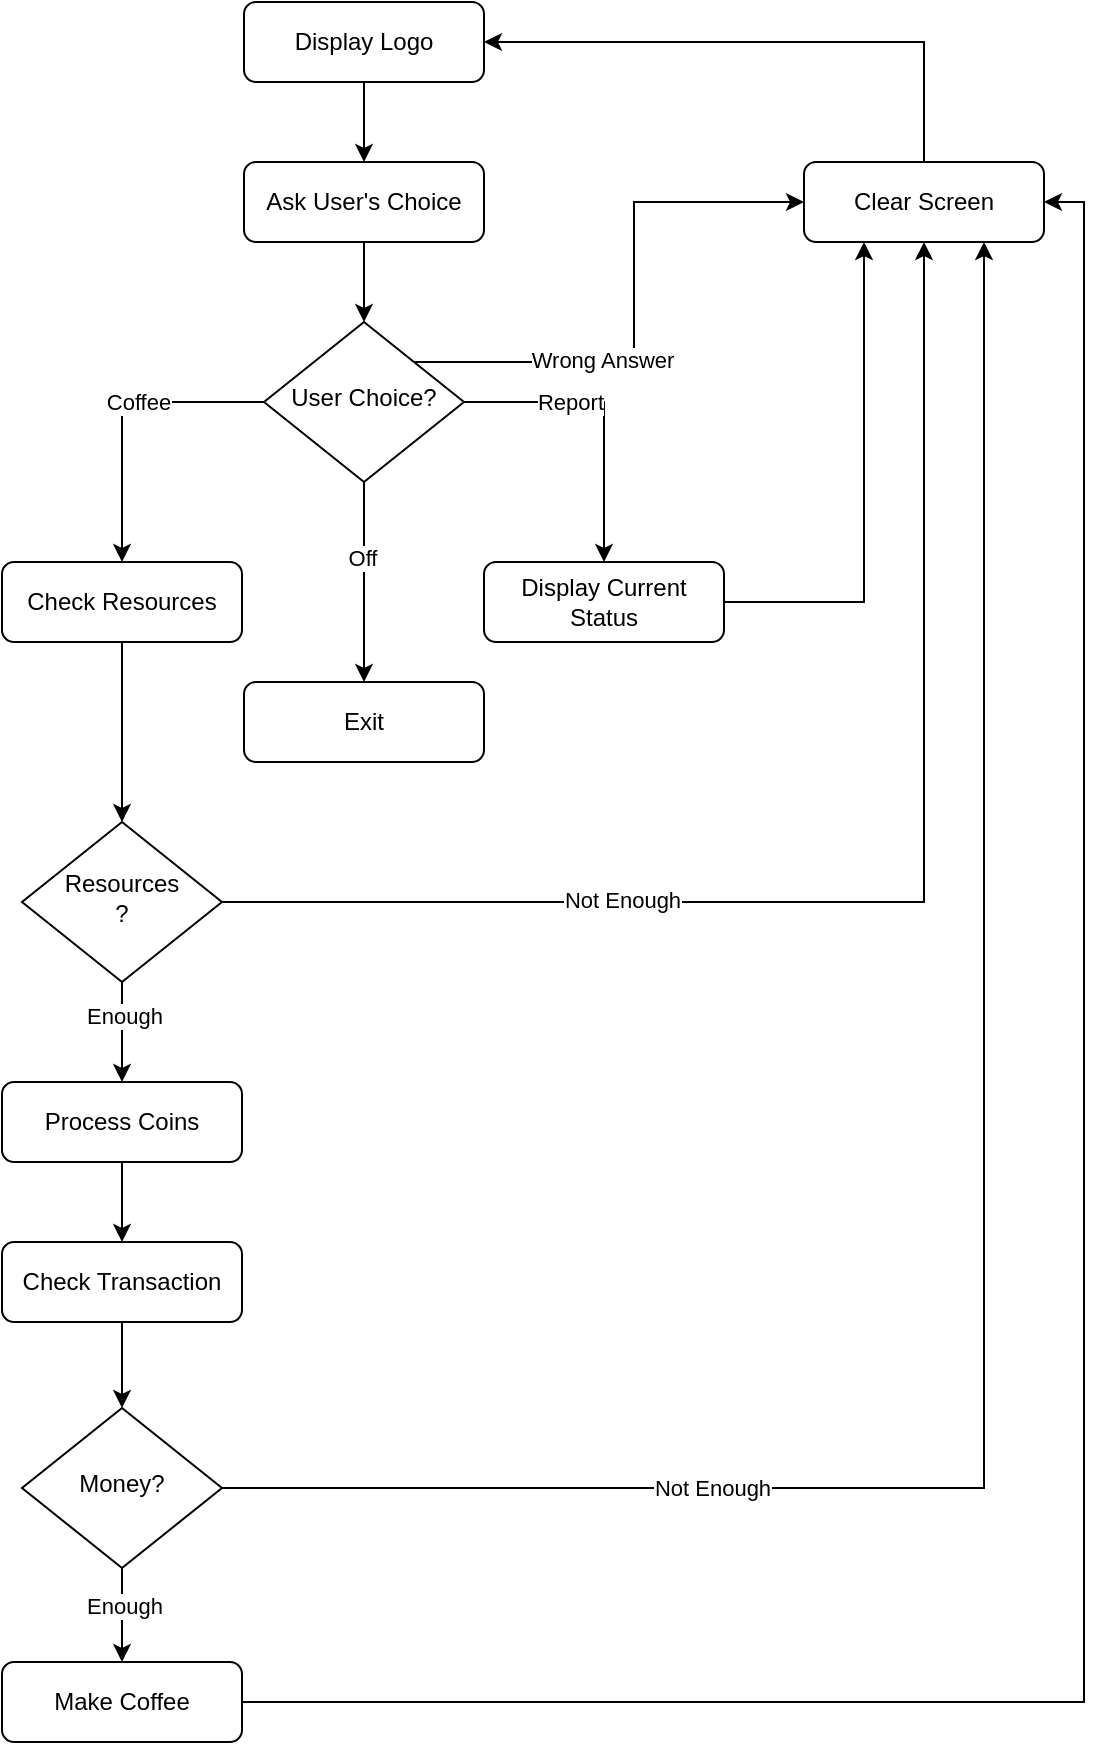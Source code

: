 <mxfile version="22.1.11" type="device">
  <diagram id="C5RBs43oDa-KdzZeNtuy" name="Page-1">
    <mxGraphModel dx="875" dy="468" grid="1" gridSize="10" guides="1" tooltips="1" connect="1" arrows="1" fold="1" page="1" pageScale="1" pageWidth="827" pageHeight="1169" math="0" shadow="0">
      <root>
        <mxCell id="WIyWlLk6GJQsqaUBKTNV-0" />
        <mxCell id="WIyWlLk6GJQsqaUBKTNV-1" parent="WIyWlLk6GJQsqaUBKTNV-0" />
        <mxCell id="U7X_tH3Br_rgmOlKg-CG-17" style="edgeStyle=orthogonalEdgeStyle;rounded=0;orthogonalLoop=1;jettySize=auto;html=1;exitX=0.5;exitY=1;exitDx=0;exitDy=0;" edge="1" parent="WIyWlLk6GJQsqaUBKTNV-1" source="WIyWlLk6GJQsqaUBKTNV-3" target="WIyWlLk6GJQsqaUBKTNV-7">
          <mxGeometry relative="1" as="geometry" />
        </mxCell>
        <mxCell id="WIyWlLk6GJQsqaUBKTNV-3" value="Display Logo" style="rounded=1;whiteSpace=wrap;html=1;fontSize=12;glass=0;strokeWidth=1;shadow=0;" parent="WIyWlLk6GJQsqaUBKTNV-1" vertex="1">
          <mxGeometry x="161" y="80" width="120" height="40" as="geometry" />
        </mxCell>
        <mxCell id="U7X_tH3Br_rgmOlKg-CG-18" style="edgeStyle=orthogonalEdgeStyle;rounded=0;orthogonalLoop=1;jettySize=auto;html=1;exitX=0.5;exitY=1;exitDx=0;exitDy=0;entryX=0.5;entryY=0;entryDx=0;entryDy=0;" edge="1" parent="WIyWlLk6GJQsqaUBKTNV-1" source="WIyWlLk6GJQsqaUBKTNV-7" target="WIyWlLk6GJQsqaUBKTNV-10">
          <mxGeometry relative="1" as="geometry" />
        </mxCell>
        <mxCell id="WIyWlLk6GJQsqaUBKTNV-7" value="Ask User&#39;s Choice" style="rounded=1;whiteSpace=wrap;html=1;fontSize=12;glass=0;strokeWidth=1;shadow=0;" parent="WIyWlLk6GJQsqaUBKTNV-1" vertex="1">
          <mxGeometry x="161" y="160" width="120" height="40" as="geometry" />
        </mxCell>
        <mxCell id="U7X_tH3Br_rgmOlKg-CG-3" style="edgeStyle=orthogonalEdgeStyle;rounded=0;orthogonalLoop=1;jettySize=auto;html=1;exitX=1;exitY=0.5;exitDx=0;exitDy=0;entryX=0.5;entryY=0;entryDx=0;entryDy=0;" edge="1" parent="WIyWlLk6GJQsqaUBKTNV-1" source="WIyWlLk6GJQsqaUBKTNV-10" target="WIyWlLk6GJQsqaUBKTNV-12">
          <mxGeometry relative="1" as="geometry" />
        </mxCell>
        <mxCell id="U7X_tH3Br_rgmOlKg-CG-7" value="Report" style="edgeLabel;html=1;align=center;verticalAlign=middle;resizable=0;points=[];" vertex="1" connectable="0" parent="U7X_tH3Br_rgmOlKg-CG-3">
          <mxGeometry x="-0.296" relative="1" as="geometry">
            <mxPoint as="offset" />
          </mxGeometry>
        </mxCell>
        <mxCell id="U7X_tH3Br_rgmOlKg-CG-5" style="edgeStyle=orthogonalEdgeStyle;rounded=0;orthogonalLoop=1;jettySize=auto;html=1;exitX=0.5;exitY=1;exitDx=0;exitDy=0;entryX=0.5;entryY=0;entryDx=0;entryDy=0;" edge="1" parent="WIyWlLk6GJQsqaUBKTNV-1" source="WIyWlLk6GJQsqaUBKTNV-10" target="U7X_tH3Br_rgmOlKg-CG-4">
          <mxGeometry relative="1" as="geometry" />
        </mxCell>
        <mxCell id="U7X_tH3Br_rgmOlKg-CG-6" value="Off" style="edgeLabel;html=1;align=center;verticalAlign=middle;resizable=0;points=[];" vertex="1" connectable="0" parent="U7X_tH3Br_rgmOlKg-CG-5">
          <mxGeometry x="-0.244" y="-1" relative="1" as="geometry">
            <mxPoint as="offset" />
          </mxGeometry>
        </mxCell>
        <mxCell id="U7X_tH3Br_rgmOlKg-CG-8" style="edgeStyle=orthogonalEdgeStyle;rounded=0;orthogonalLoop=1;jettySize=auto;html=1;exitX=0;exitY=0.5;exitDx=0;exitDy=0;entryX=0.5;entryY=0;entryDx=0;entryDy=0;" edge="1" parent="WIyWlLk6GJQsqaUBKTNV-1" source="WIyWlLk6GJQsqaUBKTNV-10" target="WIyWlLk6GJQsqaUBKTNV-11">
          <mxGeometry relative="1" as="geometry" />
        </mxCell>
        <mxCell id="U7X_tH3Br_rgmOlKg-CG-9" value="Coffee" style="edgeLabel;html=1;align=center;verticalAlign=middle;resizable=0;points=[];" vertex="1" connectable="0" parent="U7X_tH3Br_rgmOlKg-CG-8">
          <mxGeometry x="-0.157" relative="1" as="geometry">
            <mxPoint as="offset" />
          </mxGeometry>
        </mxCell>
        <mxCell id="U7X_tH3Br_rgmOlKg-CG-51" style="edgeStyle=orthogonalEdgeStyle;rounded=0;orthogonalLoop=1;jettySize=auto;html=1;exitX=1;exitY=0;exitDx=0;exitDy=0;entryX=0;entryY=0.5;entryDx=0;entryDy=0;" edge="1" parent="WIyWlLk6GJQsqaUBKTNV-1" source="WIyWlLk6GJQsqaUBKTNV-10" target="U7X_tH3Br_rgmOlKg-CG-14">
          <mxGeometry relative="1" as="geometry" />
        </mxCell>
        <mxCell id="U7X_tH3Br_rgmOlKg-CG-52" value="Wrong Answer" style="edgeLabel;html=1;align=center;verticalAlign=middle;resizable=0;points=[];" vertex="1" connectable="0" parent="U7X_tH3Br_rgmOlKg-CG-51">
          <mxGeometry x="-0.318" y="1" relative="1" as="geometry">
            <mxPoint as="offset" />
          </mxGeometry>
        </mxCell>
        <mxCell id="WIyWlLk6GJQsqaUBKTNV-10" value="User Choice?" style="rhombus;whiteSpace=wrap;html=1;shadow=0;fontFamily=Helvetica;fontSize=12;align=center;strokeWidth=1;spacing=6;spacingTop=-4;" parent="WIyWlLk6GJQsqaUBKTNV-1" vertex="1">
          <mxGeometry x="171" y="240" width="100" height="80" as="geometry" />
        </mxCell>
        <mxCell id="U7X_tH3Br_rgmOlKg-CG-22" style="edgeStyle=orthogonalEdgeStyle;rounded=0;orthogonalLoop=1;jettySize=auto;html=1;exitX=0.5;exitY=1;exitDx=0;exitDy=0;entryX=0.5;entryY=0;entryDx=0;entryDy=0;" edge="1" parent="WIyWlLk6GJQsqaUBKTNV-1" source="WIyWlLk6GJQsqaUBKTNV-11" target="U7X_tH3Br_rgmOlKg-CG-19">
          <mxGeometry relative="1" as="geometry" />
        </mxCell>
        <mxCell id="WIyWlLk6GJQsqaUBKTNV-11" value="Check Resources" style="rounded=1;whiteSpace=wrap;html=1;fontSize=12;glass=0;strokeWidth=1;shadow=0;" parent="WIyWlLk6GJQsqaUBKTNV-1" vertex="1">
          <mxGeometry x="40" y="360" width="120" height="40" as="geometry" />
        </mxCell>
        <mxCell id="U7X_tH3Br_rgmOlKg-CG-42" style="edgeStyle=orthogonalEdgeStyle;rounded=0;orthogonalLoop=1;jettySize=auto;html=1;exitX=1;exitY=0.5;exitDx=0;exitDy=0;entryX=0.25;entryY=1;entryDx=0;entryDy=0;" edge="1" parent="WIyWlLk6GJQsqaUBKTNV-1" source="WIyWlLk6GJQsqaUBKTNV-12" target="U7X_tH3Br_rgmOlKg-CG-14">
          <mxGeometry relative="1" as="geometry" />
        </mxCell>
        <mxCell id="WIyWlLk6GJQsqaUBKTNV-12" value="Display Current Status" style="rounded=1;whiteSpace=wrap;html=1;fontSize=12;glass=0;strokeWidth=1;shadow=0;" parent="WIyWlLk6GJQsqaUBKTNV-1" vertex="1">
          <mxGeometry x="281" y="360" width="120" height="40" as="geometry" />
        </mxCell>
        <mxCell id="U7X_tH3Br_rgmOlKg-CG-4" value="Exit" style="rounded=1;whiteSpace=wrap;html=1;fontSize=12;glass=0;strokeWidth=1;shadow=0;" vertex="1" parent="WIyWlLk6GJQsqaUBKTNV-1">
          <mxGeometry x="161" y="420" width="120" height="40" as="geometry" />
        </mxCell>
        <mxCell id="U7X_tH3Br_rgmOlKg-CG-16" style="edgeStyle=orthogonalEdgeStyle;rounded=0;orthogonalLoop=1;jettySize=auto;html=1;exitX=0.5;exitY=0;exitDx=0;exitDy=0;entryX=1;entryY=0.5;entryDx=0;entryDy=0;" edge="1" parent="WIyWlLk6GJQsqaUBKTNV-1" source="U7X_tH3Br_rgmOlKg-CG-14" target="WIyWlLk6GJQsqaUBKTNV-3">
          <mxGeometry relative="1" as="geometry" />
        </mxCell>
        <mxCell id="U7X_tH3Br_rgmOlKg-CG-14" value="Clear Screen" style="rounded=1;whiteSpace=wrap;html=1;fontSize=12;glass=0;strokeWidth=1;shadow=0;" vertex="1" parent="WIyWlLk6GJQsqaUBKTNV-1">
          <mxGeometry x="441" y="160" width="120" height="40" as="geometry" />
        </mxCell>
        <mxCell id="U7X_tH3Br_rgmOlKg-CG-25" style="edgeStyle=orthogonalEdgeStyle;rounded=0;orthogonalLoop=1;jettySize=auto;html=1;exitX=0.5;exitY=1;exitDx=0;exitDy=0;entryX=0.5;entryY=0;entryDx=0;entryDy=0;" edge="1" parent="WIyWlLk6GJQsqaUBKTNV-1" source="U7X_tH3Br_rgmOlKg-CG-19" target="U7X_tH3Br_rgmOlKg-CG-24">
          <mxGeometry relative="1" as="geometry" />
        </mxCell>
        <mxCell id="U7X_tH3Br_rgmOlKg-CG-34" value="Enough" style="edgeLabel;html=1;align=center;verticalAlign=middle;resizable=0;points=[];" vertex="1" connectable="0" parent="U7X_tH3Br_rgmOlKg-CG-25">
          <mxGeometry x="-0.311" y="1" relative="1" as="geometry">
            <mxPoint as="offset" />
          </mxGeometry>
        </mxCell>
        <mxCell id="U7X_tH3Br_rgmOlKg-CG-43" style="edgeStyle=orthogonalEdgeStyle;rounded=0;orthogonalLoop=1;jettySize=auto;html=1;exitX=1;exitY=0.5;exitDx=0;exitDy=0;entryX=0.5;entryY=1;entryDx=0;entryDy=0;" edge="1" parent="WIyWlLk6GJQsqaUBKTNV-1" source="U7X_tH3Br_rgmOlKg-CG-19" target="U7X_tH3Br_rgmOlKg-CG-14">
          <mxGeometry relative="1" as="geometry" />
        </mxCell>
        <mxCell id="U7X_tH3Br_rgmOlKg-CG-45" value="Not Enough" style="edgeLabel;html=1;align=center;verticalAlign=middle;resizable=0;points=[];" vertex="1" connectable="0" parent="U7X_tH3Br_rgmOlKg-CG-43">
          <mxGeometry x="-0.412" y="1" relative="1" as="geometry">
            <mxPoint as="offset" />
          </mxGeometry>
        </mxCell>
        <mxCell id="U7X_tH3Br_rgmOlKg-CG-19" value="Resources&lt;br&gt;?" style="rhombus;whiteSpace=wrap;html=1;shadow=0;fontFamily=Helvetica;fontSize=12;align=center;strokeWidth=1;spacing=6;spacingTop=-4;" vertex="1" parent="WIyWlLk6GJQsqaUBKTNV-1">
          <mxGeometry x="50" y="490" width="100" height="80" as="geometry" />
        </mxCell>
        <mxCell id="U7X_tH3Br_rgmOlKg-CG-29" style="edgeStyle=orthogonalEdgeStyle;rounded=0;orthogonalLoop=1;jettySize=auto;html=1;exitX=0.5;exitY=1;exitDx=0;exitDy=0;entryX=0.5;entryY=0;entryDx=0;entryDy=0;" edge="1" parent="WIyWlLk6GJQsqaUBKTNV-1" source="U7X_tH3Br_rgmOlKg-CG-24" target="U7X_tH3Br_rgmOlKg-CG-26">
          <mxGeometry relative="1" as="geometry" />
        </mxCell>
        <mxCell id="U7X_tH3Br_rgmOlKg-CG-24" value="Process Coins" style="rounded=1;whiteSpace=wrap;html=1;fontSize=12;glass=0;strokeWidth=1;shadow=0;" vertex="1" parent="WIyWlLk6GJQsqaUBKTNV-1">
          <mxGeometry x="40" y="620" width="120" height="40" as="geometry" />
        </mxCell>
        <mxCell id="U7X_tH3Br_rgmOlKg-CG-35" style="edgeStyle=orthogonalEdgeStyle;rounded=0;orthogonalLoop=1;jettySize=auto;html=1;exitX=0.5;exitY=1;exitDx=0;exitDy=0;entryX=0.5;entryY=0;entryDx=0;entryDy=0;" edge="1" parent="WIyWlLk6GJQsqaUBKTNV-1" source="U7X_tH3Br_rgmOlKg-CG-26" target="U7X_tH3Br_rgmOlKg-CG-30">
          <mxGeometry relative="1" as="geometry" />
        </mxCell>
        <mxCell id="U7X_tH3Br_rgmOlKg-CG-26" value="Check Transaction" style="rounded=1;whiteSpace=wrap;html=1;fontSize=12;glass=0;strokeWidth=1;shadow=0;" vertex="1" parent="WIyWlLk6GJQsqaUBKTNV-1">
          <mxGeometry x="40" y="700" width="120" height="40" as="geometry" />
        </mxCell>
        <mxCell id="U7X_tH3Br_rgmOlKg-CG-41" style="edgeStyle=orthogonalEdgeStyle;rounded=0;orthogonalLoop=1;jettySize=auto;html=1;exitX=0.5;exitY=1;exitDx=0;exitDy=0;entryX=0.5;entryY=0;entryDx=0;entryDy=0;" edge="1" parent="WIyWlLk6GJQsqaUBKTNV-1" source="U7X_tH3Br_rgmOlKg-CG-30" target="U7X_tH3Br_rgmOlKg-CG-40">
          <mxGeometry relative="1" as="geometry" />
        </mxCell>
        <mxCell id="U7X_tH3Br_rgmOlKg-CG-50" value="Enough" style="edgeLabel;html=1;align=center;verticalAlign=middle;resizable=0;points=[];" vertex="1" connectable="0" parent="U7X_tH3Br_rgmOlKg-CG-41">
          <mxGeometry x="-0.206" y="1" relative="1" as="geometry">
            <mxPoint as="offset" />
          </mxGeometry>
        </mxCell>
        <mxCell id="U7X_tH3Br_rgmOlKg-CG-47" style="edgeStyle=orthogonalEdgeStyle;rounded=0;orthogonalLoop=1;jettySize=auto;html=1;exitX=1;exitY=0.5;exitDx=0;exitDy=0;entryX=0.75;entryY=1;entryDx=0;entryDy=0;" edge="1" parent="WIyWlLk6GJQsqaUBKTNV-1" source="U7X_tH3Br_rgmOlKg-CG-30" target="U7X_tH3Br_rgmOlKg-CG-14">
          <mxGeometry relative="1" as="geometry" />
        </mxCell>
        <mxCell id="U7X_tH3Br_rgmOlKg-CG-48" value="Not Enough" style="edgeLabel;html=1;align=center;verticalAlign=middle;resizable=0;points=[];" vertex="1" connectable="0" parent="U7X_tH3Br_rgmOlKg-CG-47">
          <mxGeometry x="-0.51" relative="1" as="geometry">
            <mxPoint x="-1" as="offset" />
          </mxGeometry>
        </mxCell>
        <mxCell id="U7X_tH3Br_rgmOlKg-CG-30" value="Money?" style="rhombus;whiteSpace=wrap;html=1;shadow=0;fontFamily=Helvetica;fontSize=12;align=center;strokeWidth=1;spacing=6;spacingTop=-4;" vertex="1" parent="WIyWlLk6GJQsqaUBKTNV-1">
          <mxGeometry x="50" y="783" width="100" height="80" as="geometry" />
        </mxCell>
        <mxCell id="U7X_tH3Br_rgmOlKg-CG-49" style="edgeStyle=orthogonalEdgeStyle;rounded=0;orthogonalLoop=1;jettySize=auto;html=1;exitX=1;exitY=0.5;exitDx=0;exitDy=0;entryX=1;entryY=0.5;entryDx=0;entryDy=0;" edge="1" parent="WIyWlLk6GJQsqaUBKTNV-1" source="U7X_tH3Br_rgmOlKg-CG-40" target="U7X_tH3Br_rgmOlKg-CG-14">
          <mxGeometry relative="1" as="geometry" />
        </mxCell>
        <mxCell id="U7X_tH3Br_rgmOlKg-CG-40" value="Make Coffee" style="rounded=1;whiteSpace=wrap;html=1;fontSize=12;glass=0;strokeWidth=1;shadow=0;" vertex="1" parent="WIyWlLk6GJQsqaUBKTNV-1">
          <mxGeometry x="40" y="910" width="120" height="40" as="geometry" />
        </mxCell>
      </root>
    </mxGraphModel>
  </diagram>
</mxfile>
